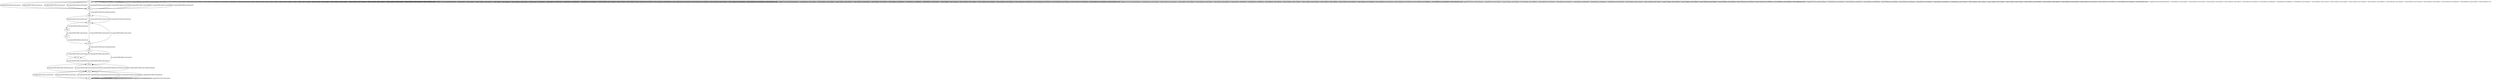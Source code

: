 # Total number of goals covered by this test: 1
# b12 --> b12

digraph g {
"b1" -> "b1" [label = "1-toggle[TOGGLE];/null/door0[false]:=!(door0[false]); door32[false]:=!(door32[false]); door1[false]:=!(door1[false]); door33[false]:=!(door33[false]); door2[false]:=!(door2[false]); door3[false]:=!(door3[false]); door6[false]:=!(door6[false]); door8[false]:=!(door8[false]); door10[false]:=!(door10[false]); door11[false]:=!(door11[false]); door12[false]:=!(door12[false]); door13[false]:=!(door13[false]); door16[false]:=!(door16[false]); door19[false]:=!(door19[false]); door22[false]:=!(door22[false]); door25[false]:=!(door25[false]); door28[false]:=!(door28[false]); door31[false]:=!(door31[false]); /null"];
"b1" -> "d28p" [label = "2-explore[EXPLORE];/null/null/null"];
"d28p" -> "b1" [label = "3-explore[EXPLORE];/null/null/null"];
"b1" -> "b1" [label = "4-toggle[TOGGLE];/null/door0[false]:=!(door0[false]); door32[false]:=!(door32[false]); door1[false]:=!(door1[false]); door33[false]:=!(door33[false]); door2[false]:=!(door2[false]); door3[false]:=!(door3[false]); door6[false]:=!(door6[false]); door8[false]:=!(door8[false]); door10[false]:=!(door10[false]); door11[false]:=!(door11[false]); door12[false]:=!(door12[false]); door13[false]:=!(door13[false]); door16[false]:=!(door16[false]); door19[false]:=!(door19[false]); door22[false]:=!(door22[false]); door25[false]:=!(door25[false]); door28[false]:=!(door28[false]); door31[false]:=!(door31[false]); /null"];
"b1" -> "d28p" [label = "5-explore[EXPLORE];/null/null/null"];
"d28p" -> "b1" [label = "6-explore[EXPLORE];/null/null/null"];
"b1" -> "b1" [label = "7-toggle[TOGGLE];/null/door0[false]:=!(door0[false]); door32[false]:=!(door32[false]); door1[false]:=!(door1[false]); door33[false]:=!(door33[false]); door2[false]:=!(door2[false]); door3[false]:=!(door3[false]); door6[false]:=!(door6[false]); door8[false]:=!(door8[false]); door10[false]:=!(door10[false]); door11[false]:=!(door11[false]); door12[false]:=!(door12[false]); door13[false]:=!(door13[false]); door16[false]:=!(door16[false]); door19[false]:=!(door19[false]); door22[false]:=!(door22[false]); door25[false]:=!(door25[false]); door28[false]:=!(door28[false]); door31[false]:=!(door31[false]); /null"];
"b1" -> "b1" [label = "8-toggle[TOGGLE];/null/door0[false]:=!(door0[false]); door32[false]:=!(door32[false]); door1[false]:=!(door1[false]); door33[false]:=!(door33[false]); door2[false]:=!(door2[false]); door3[false]:=!(door3[false]); door6[false]:=!(door6[false]); door8[false]:=!(door8[false]); door10[false]:=!(door10[false]); door11[false]:=!(door11[false]); door12[false]:=!(door12[false]); door13[false]:=!(door13[false]); door16[false]:=!(door16[false]); door19[false]:=!(door19[false]); door22[false]:=!(door22[false]); door25[false]:=!(door25[false]); door28[false]:=!(door28[false]); door31[false]:=!(door31[false]); /null"];
"b1" -> "b1" [label = "9-toggle[TOGGLE];/null/door0[false]:=!(door0[false]); door32[false]:=!(door32[false]); door1[false]:=!(door1[false]); door33[false]:=!(door33[false]); door2[false]:=!(door2[false]); door3[false]:=!(door3[false]); door6[false]:=!(door6[false]); door8[false]:=!(door8[false]); door10[false]:=!(door10[false]); door11[false]:=!(door11[false]); door12[false]:=!(door12[false]); door13[false]:=!(door13[false]); door16[false]:=!(door16[false]); door19[false]:=!(door19[false]); door22[false]:=!(door22[false]); door25[false]:=!(door25[false]); door28[false]:=!(door28[false]); door31[false]:=!(door31[false]); /null"];
"b1" -> "b1" [label = "10-toggle[TOGGLE];/null/door0[false]:=!(door0[false]); door32[false]:=!(door32[false]); door1[false]:=!(door1[false]); door33[false]:=!(door33[false]); door2[false]:=!(door2[false]); door3[false]:=!(door3[false]); door6[false]:=!(door6[false]); door8[false]:=!(door8[false]); door10[false]:=!(door10[false]); door11[false]:=!(door11[false]); door12[false]:=!(door12[false]); door13[false]:=!(door13[false]); door16[false]:=!(door16[false]); door19[false]:=!(door19[false]); door22[false]:=!(door22[false]); door25[false]:=!(door25[false]); door28[false]:=!(door28[false]); door31[false]:=!(door31[false]); /null"];
"b1" -> "d28p" [label = "11-explore[EXPLORE];/null/null/null"];
"d28p" -> "b1" [label = "12-explore[EXPLORE];/null/null/null"];
"b1" -> "d28p" [label = "13-explore[EXPLORE];/null/null/null"];
"d28p" -> "b1" [label = "14-explore[EXPLORE];/null/null/null"];
"b1" -> "b1" [label = "15-toggle[TOGGLE];/null/door0[false]:=!(door0[false]); door32[false]:=!(door32[false]); door1[false]:=!(door1[false]); door33[false]:=!(door33[false]); door2[false]:=!(door2[false]); door3[false]:=!(door3[false]); door6[false]:=!(door6[false]); door8[false]:=!(door8[false]); door10[false]:=!(door10[false]); door11[false]:=!(door11[false]); door12[false]:=!(door12[false]); door13[false]:=!(door13[false]); door16[false]:=!(door16[false]); door19[false]:=!(door19[false]); door22[false]:=!(door22[false]); door25[false]:=!(door25[false]); door28[false]:=!(door28[false]); door31[false]:=!(door31[false]); /null"];
"b1" -> "d28p" [label = "16-explore[EXPLORE];/null/null/null"];
"d28p" -> "d28m" [label = "17-explore[EXPLORE];/door28[false]/null/null"];
"d28m" -> "b116" [label = "18-explore[EXPLORE];/null/null/null"];
"b116" -> "d28m" [label = "19-explore[EXPLORE];/null/null/null"];
"d28m" -> "b116" [label = "20-explore[EXPLORE];/null/null/null"];
"b116" -> "d10p" [label = "21-explore[EXPLORE];/null/null/null"];
"d10p" -> "b117" [label = "22-explore[EXPLORE];/null/null/null"];
"b117" -> "d12m" [label = "23-explore[EXPLORE];/null/null/null"];
"d12m" -> "b116" [label = "24-explore[EXPLORE];/null/null/null"];
"b116" -> "d12m" [label = "25-explore[EXPLORE];/null/null/null"];
"d12m" -> "d12p" [label = "26-explore[EXPLORE];/door12[false]/null/null"];
"d12p" -> "b13" [label = "27-explore[EXPLORE];/null/null/null"];
"b13" -> "d32m" [label = "28-explore[EXPLORE];/null/null/null"];
"d32m" -> "d32p" [label = "29-explore[EXPLORE];/door32[false]/null/null"];
"d32p" -> "d32m" [label = "30-explore[EXPLORE];/door32[false]/null/null"];
"d32m" -> "d32p" [label = "31-explore[EXPLORE];/door32[false]/null/null"];
"d32p" -> "b12" [label = "32-explore[EXPLORE];/null/null/null"];
"b12" -> "d32p" [label = "33-explore[EXPLORE];/null/null/null"];
"d32p" -> "b12" [label = "34-explore[EXPLORE];/null/null/null"];
"b12" -> "b12" [label = "35-toggle[TOGGLE];/null/null/null"];
"b12" -> "b12" [label = "36-toggle[TOGGLE];/null/null/null"];
"b12" -> "d32p" [label = "37-explore[EXPLORE];/null/null/null"];
"d32p" -> "b12" [label = "38-explore[EXPLORE];/null/null/null"];
"b12" -> "b12" [label = "39-toggle[TOGGLE];/null/null/null"];
"b12" -> "b12" [label = "40-toggle[TOGGLE];/null/null/null"];
"b12" -> "d32p" [label = "41-explore[EXPLORE];/null/null/null"];
"d32p" -> "d32m" [label = "42-explore[EXPLORE];/door32[false]/null/null"];
"d32m" -> "b13" [label = "43-explore[EXPLORE];/null/null/null"];
"b13" -> "d12p" [label = "44-explore[EXPLORE];/null/null/null"];
"d12p" -> "d32m" [label = "45-explore[EXPLORE];/null/null/null"];
}